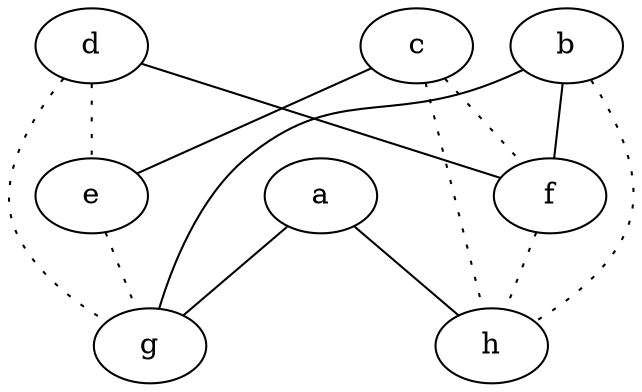 graph {
a -- g;
a -- h;
b -- f;
b -- g;
b -- h [style=dotted];
c -- e;
c -- f [style=dotted];
c -- h [style=dotted];
d -- e [style=dotted];
d -- f;
d -- g [style=dotted];
e -- g [style=dotted];
f -- h [style=dotted];
}
